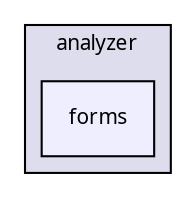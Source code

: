 digraph G {
  compound=true
  node [ fontsize=10, fontname="FreeSans.ttf"];
  edge [ labelfontsize=9, labelfontname="FreeSans.ttf"];
  subgraph clusterdir_5a9156b67d9644fa03ab54cfc606ac48 {
    graph [ bgcolor="#ddddee", pencolor="black", label="analyzer" fontname="FreeSans.ttf", fontsize=10, URL="dir_5a9156b67d9644fa03ab54cfc606ac48.html"]
  dir_c861deb2b66dbe87d99f6c8718826b60 [shape=box, label="forms", style="filled", fillcolor="#eeeeff", pencolor="black", URL="dir_c861deb2b66dbe87d99f6c8718826b60.html"];
  }
}
